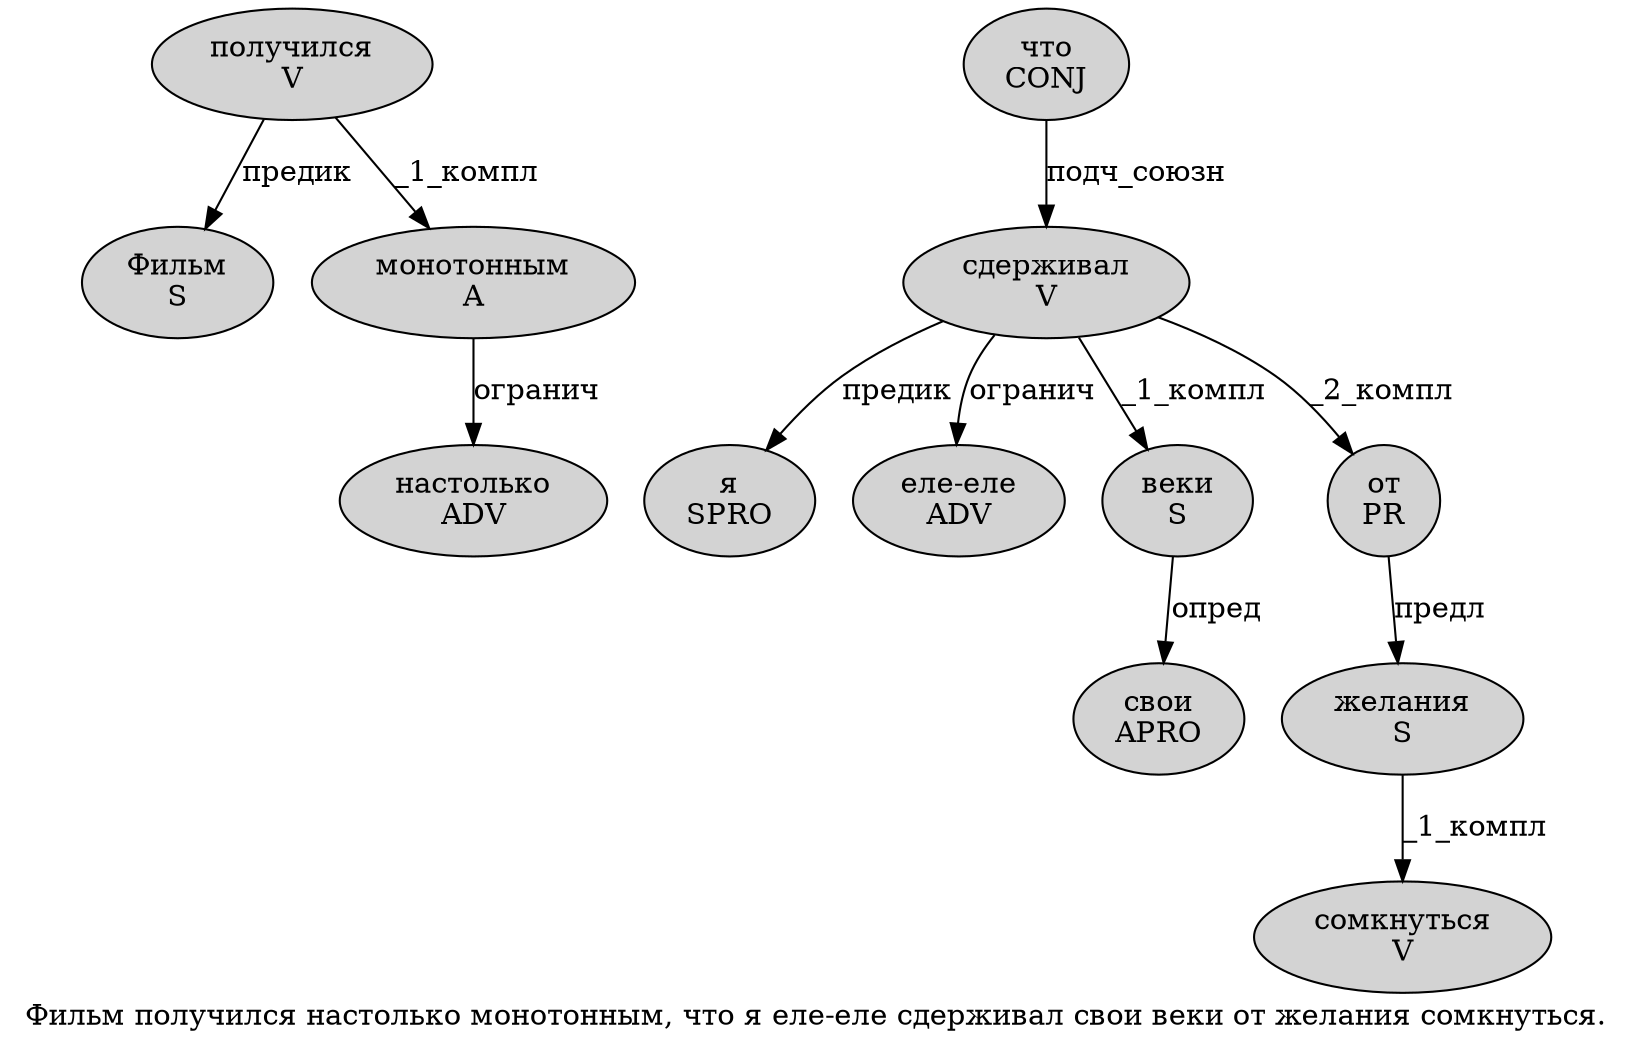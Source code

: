 digraph SENTENCE_2810 {
	graph [label="Фильм получился настолько монотонным, что я еле-еле сдерживал свои веки от желания сомкнуться."]
	node [style=filled]
		0 [label="Фильм
S" color="" fillcolor=lightgray penwidth=1 shape=ellipse]
		1 [label="получился
V" color="" fillcolor=lightgray penwidth=1 shape=ellipse]
		2 [label="настолько
ADV" color="" fillcolor=lightgray penwidth=1 shape=ellipse]
		3 [label="монотонным
A" color="" fillcolor=lightgray penwidth=1 shape=ellipse]
		5 [label="что
CONJ" color="" fillcolor=lightgray penwidth=1 shape=ellipse]
		6 [label="я
SPRO" color="" fillcolor=lightgray penwidth=1 shape=ellipse]
		7 [label="еле-еле
ADV" color="" fillcolor=lightgray penwidth=1 shape=ellipse]
		8 [label="сдерживал
V" color="" fillcolor=lightgray penwidth=1 shape=ellipse]
		9 [label="свои
APRO" color="" fillcolor=lightgray penwidth=1 shape=ellipse]
		10 [label="веки
S" color="" fillcolor=lightgray penwidth=1 shape=ellipse]
		11 [label="от
PR" color="" fillcolor=lightgray penwidth=1 shape=ellipse]
		12 [label="желания
S" color="" fillcolor=lightgray penwidth=1 shape=ellipse]
		13 [label="сомкнуться
V" color="" fillcolor=lightgray penwidth=1 shape=ellipse]
			5 -> 8 [label="подч_союзн"]
			12 -> 13 [label="_1_компл"]
			11 -> 12 [label="предл"]
			10 -> 9 [label="опред"]
			3 -> 2 [label="огранич"]
			8 -> 6 [label="предик"]
			8 -> 7 [label="огранич"]
			8 -> 10 [label="_1_компл"]
			8 -> 11 [label="_2_компл"]
			1 -> 0 [label="предик"]
			1 -> 3 [label="_1_компл"]
}